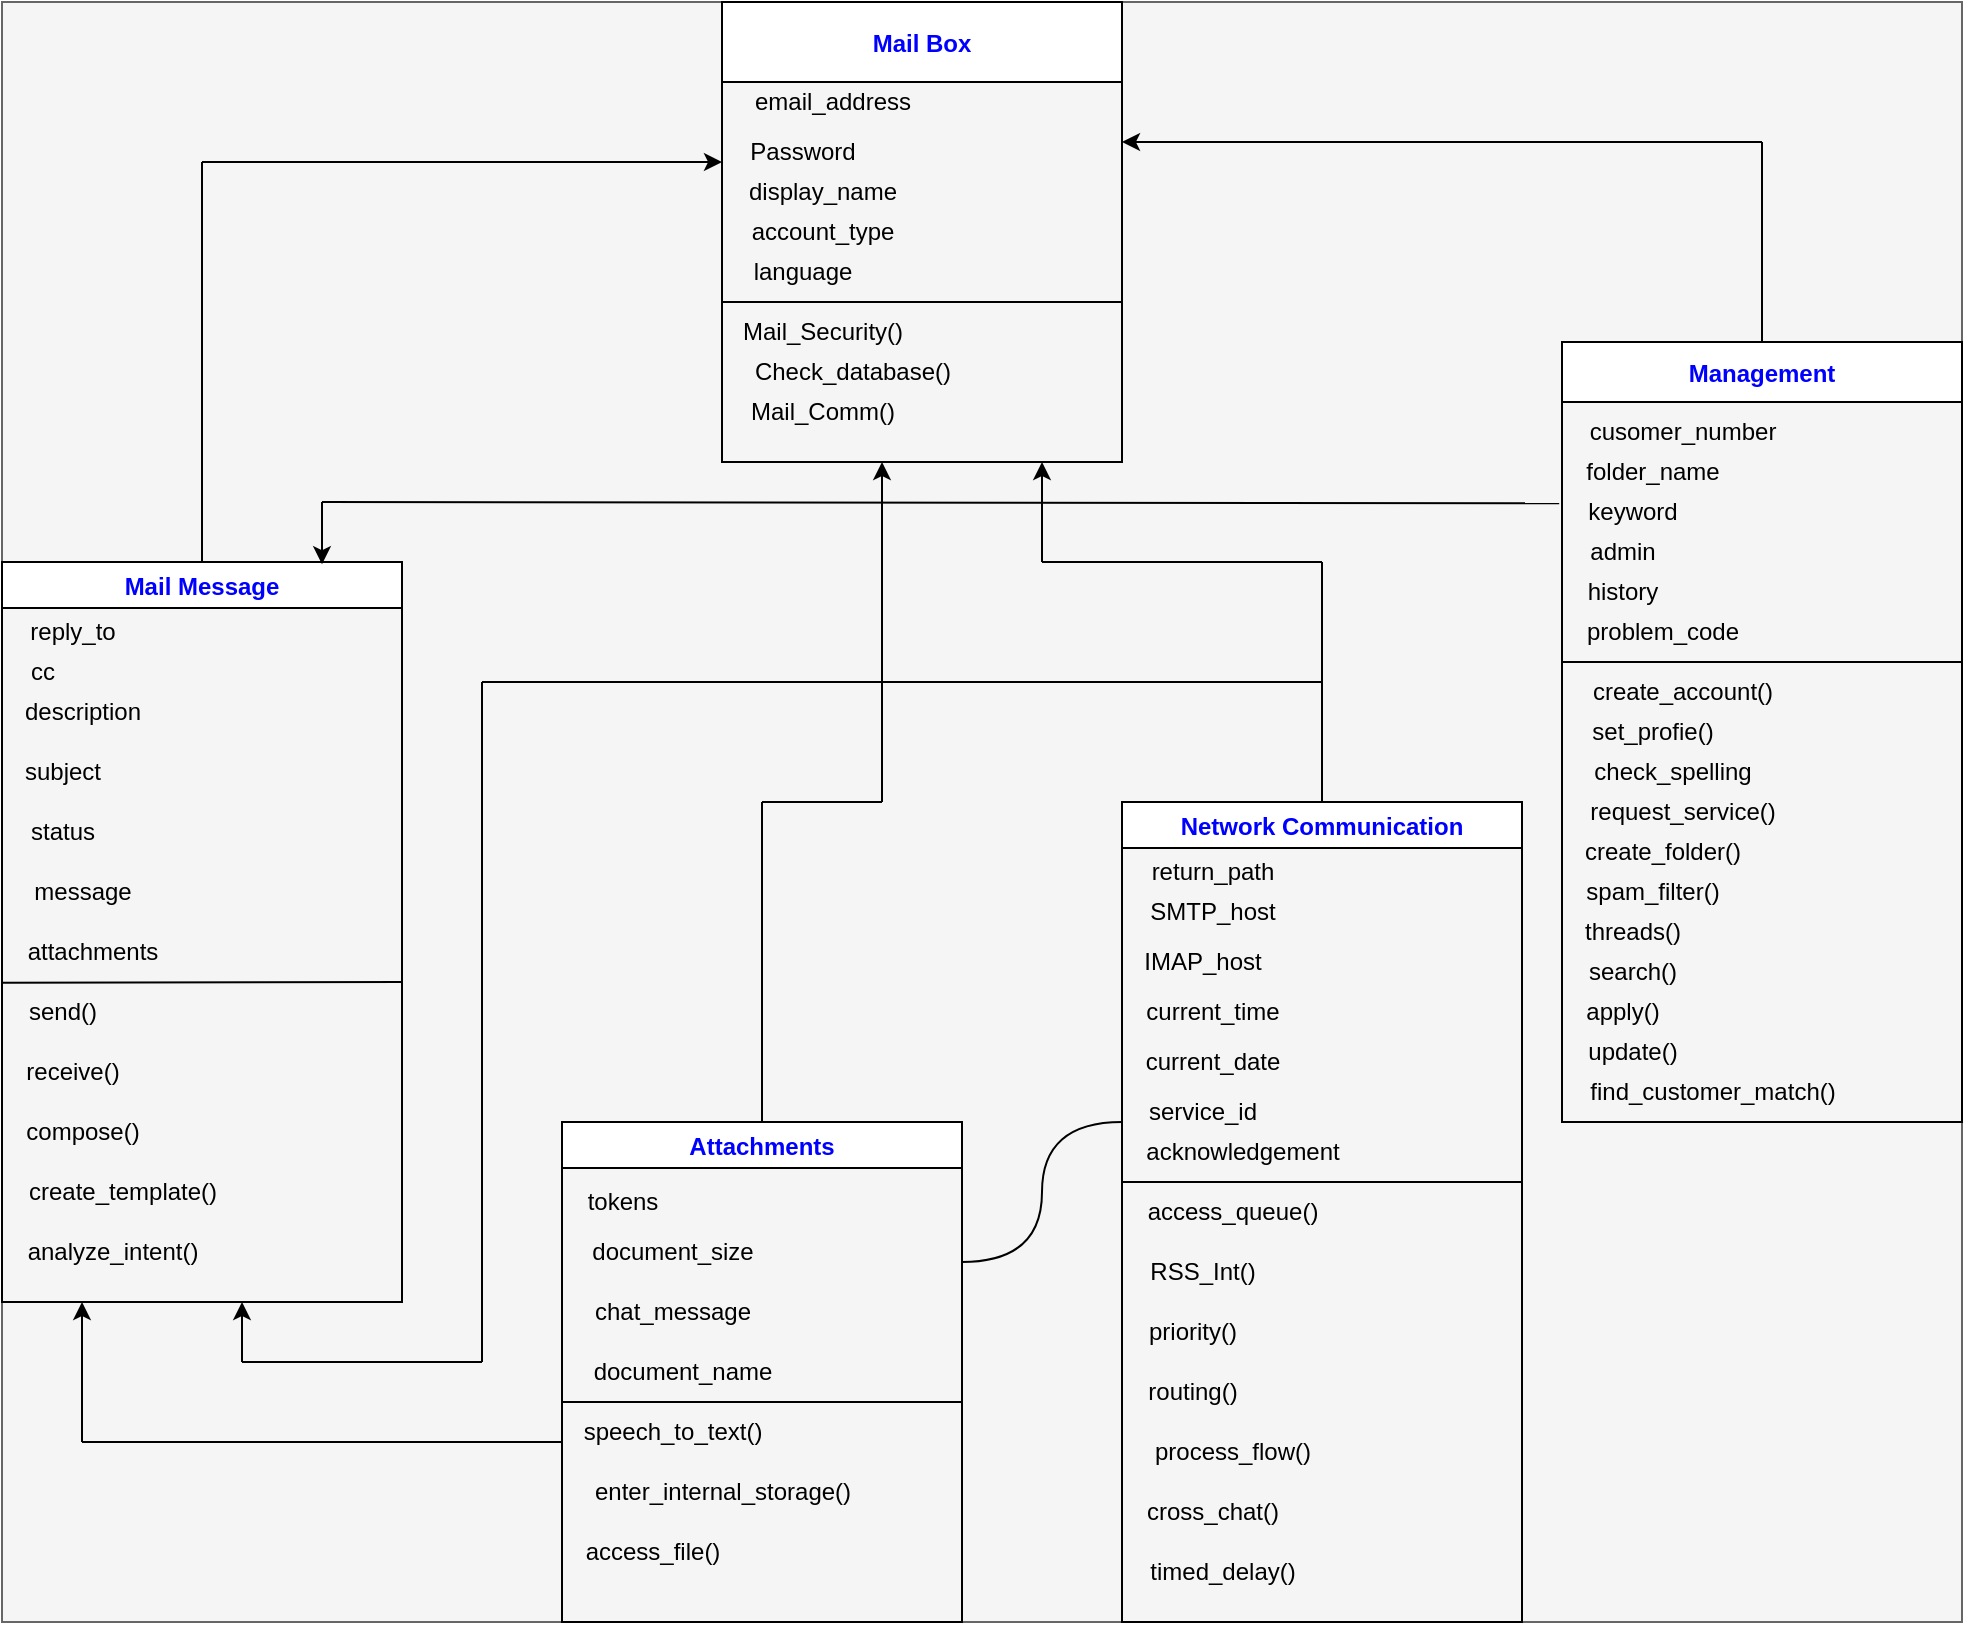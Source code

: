 <mxfile version="20.3.3" type="device"><diagram id="R2lEEEUBdFMjLlhIrx00" name="Page-1"><mxGraphModel dx="2643" dy="1003" grid="1" gridSize="10" guides="1" tooltips="1" connect="1" arrows="1" fold="1" page="1" pageScale="1" pageWidth="850" pageHeight="1100" math="0" shadow="0" extFonts="Permanent Marker^https://fonts.googleapis.com/css?family=Permanent+Marker"><root><mxCell id="0"/><mxCell id="1" parent="0"/><mxCell id="W5jD_KjYdB1bcrOyklA5-122" value="" style="group;fillColor=#f5f5f5;fontColor=#333333;strokeColor=#666666;" vertex="1" connectable="0" parent="1"><mxGeometry x="-850" width="980" height="810" as="geometry"/></mxCell><mxCell id="W5jD_KjYdB1bcrOyklA5-1" value="Mail Box" style="swimlane;startSize=40;fontColor=#0000FF;" vertex="1" parent="W5jD_KjYdB1bcrOyklA5-122"><mxGeometry x="360" width="200" height="230" as="geometry"/></mxCell><mxCell id="W5jD_KjYdB1bcrOyklA5-6" value="email_address" style="text;html=1;align=center;verticalAlign=middle;resizable=0;points=[];autosize=1;strokeColor=none;fillColor=none;" vertex="1" parent="W5jD_KjYdB1bcrOyklA5-1"><mxGeometry y="35" width="110" height="30" as="geometry"/></mxCell><mxCell id="W5jD_KjYdB1bcrOyklA5-7" value="Password" style="text;html=1;align=center;verticalAlign=middle;resizable=0;points=[];autosize=1;strokeColor=none;fillColor=none;" vertex="1" parent="W5jD_KjYdB1bcrOyklA5-1"><mxGeometry y="60" width="80" height="30" as="geometry"/></mxCell><mxCell id="W5jD_KjYdB1bcrOyklA5-8" value="display_name" style="text;html=1;align=center;verticalAlign=middle;resizable=0;points=[];autosize=1;strokeColor=none;fillColor=none;" vertex="1" parent="W5jD_KjYdB1bcrOyklA5-1"><mxGeometry y="80" width="100" height="30" as="geometry"/></mxCell><mxCell id="W5jD_KjYdB1bcrOyklA5-9" value="account_type" style="text;html=1;align=center;verticalAlign=middle;resizable=0;points=[];autosize=1;strokeColor=none;fillColor=none;" vertex="1" parent="W5jD_KjYdB1bcrOyklA5-1"><mxGeometry y="100" width="100" height="30" as="geometry"/></mxCell><mxCell id="W5jD_KjYdB1bcrOyklA5-10" value="language" style="text;html=1;align=center;verticalAlign=middle;resizable=0;points=[];autosize=1;strokeColor=none;fillColor=none;" vertex="1" parent="W5jD_KjYdB1bcrOyklA5-1"><mxGeometry y="120" width="80" height="30" as="geometry"/></mxCell><mxCell id="W5jD_KjYdB1bcrOyklA5-11" value="" style="endArrow=none;html=1;rounded=0;" edge="1" parent="W5jD_KjYdB1bcrOyklA5-1"><mxGeometry width="50" height="50" relative="1" as="geometry"><mxPoint y="150" as="sourcePoint"/><mxPoint x="200" y="150" as="targetPoint"/></mxGeometry></mxCell><mxCell id="W5jD_KjYdB1bcrOyklA5-12" value="Mail_Security()" style="text;html=1;align=center;verticalAlign=middle;resizable=0;points=[];autosize=1;strokeColor=none;fillColor=none;" vertex="1" parent="W5jD_KjYdB1bcrOyklA5-1"><mxGeometry y="150" width="100" height="30" as="geometry"/></mxCell><mxCell id="W5jD_KjYdB1bcrOyklA5-13" value="Check_database()" style="text;html=1;align=center;verticalAlign=middle;resizable=0;points=[];autosize=1;strokeColor=none;fillColor=none;" vertex="1" parent="W5jD_KjYdB1bcrOyklA5-1"><mxGeometry y="170" width="130" height="30" as="geometry"/></mxCell><mxCell id="W5jD_KjYdB1bcrOyklA5-14" value="Mail_Comm()" style="text;html=1;align=center;verticalAlign=middle;resizable=0;points=[];autosize=1;strokeColor=none;fillColor=none;" vertex="1" parent="W5jD_KjYdB1bcrOyklA5-1"><mxGeometry y="190" width="100" height="30" as="geometry"/></mxCell><mxCell id="W5jD_KjYdB1bcrOyklA5-3" value="Management" style="swimlane;startSize=30;fontColor=#0000FF;" vertex="1" parent="W5jD_KjYdB1bcrOyklA5-122"><mxGeometry x="780" y="170" width="200" height="390" as="geometry"/></mxCell><mxCell id="W5jD_KjYdB1bcrOyklA5-16" value="cusomer_number" style="text;html=1;align=center;verticalAlign=middle;resizable=0;points=[];autosize=1;strokeColor=none;fillColor=none;" vertex="1" parent="W5jD_KjYdB1bcrOyklA5-3"><mxGeometry y="30" width="120" height="30" as="geometry"/></mxCell><mxCell id="W5jD_KjYdB1bcrOyklA5-17" value="folder_name" style="text;html=1;align=center;verticalAlign=middle;resizable=0;points=[];autosize=1;strokeColor=none;fillColor=none;" vertex="1" parent="W5jD_KjYdB1bcrOyklA5-3"><mxGeometry y="50" width="90" height="30" as="geometry"/></mxCell><mxCell id="W5jD_KjYdB1bcrOyklA5-18" value="keyword" style="text;html=1;align=center;verticalAlign=middle;resizable=0;points=[];autosize=1;strokeColor=none;fillColor=none;" vertex="1" parent="W5jD_KjYdB1bcrOyklA5-3"><mxGeometry y="70" width="70" height="30" as="geometry"/></mxCell><mxCell id="W5jD_KjYdB1bcrOyklA5-19" value="admin" style="text;html=1;align=center;verticalAlign=middle;resizable=0;points=[];autosize=1;strokeColor=none;fillColor=none;" vertex="1" parent="W5jD_KjYdB1bcrOyklA5-3"><mxGeometry y="90" width="60" height="30" as="geometry"/></mxCell><mxCell id="W5jD_KjYdB1bcrOyklA5-20" value="history" style="text;html=1;align=center;verticalAlign=middle;resizable=0;points=[];autosize=1;strokeColor=none;fillColor=none;" vertex="1" parent="W5jD_KjYdB1bcrOyklA5-3"><mxGeometry y="110" width="60" height="30" as="geometry"/></mxCell><mxCell id="W5jD_KjYdB1bcrOyklA5-21" value="problem_code" style="text;html=1;align=center;verticalAlign=middle;resizable=0;points=[];autosize=1;strokeColor=none;fillColor=none;" vertex="1" parent="W5jD_KjYdB1bcrOyklA5-3"><mxGeometry y="130" width="100" height="30" as="geometry"/></mxCell><mxCell id="W5jD_KjYdB1bcrOyklA5-22" value="" style="endArrow=none;html=1;rounded=0;" edge="1" parent="W5jD_KjYdB1bcrOyklA5-3"><mxGeometry width="50" height="50" relative="1" as="geometry"><mxPoint y="160" as="sourcePoint"/><mxPoint x="200" y="160" as="targetPoint"/></mxGeometry></mxCell><mxCell id="W5jD_KjYdB1bcrOyklA5-23" value="create_account()" style="text;html=1;align=center;verticalAlign=middle;resizable=0;points=[];autosize=1;strokeColor=none;fillColor=none;" vertex="1" parent="W5jD_KjYdB1bcrOyklA5-3"><mxGeometry y="160" width="120" height="30" as="geometry"/></mxCell><mxCell id="W5jD_KjYdB1bcrOyklA5-24" value="set_profie()" style="text;html=1;align=center;verticalAlign=middle;resizable=0;points=[];autosize=1;strokeColor=none;fillColor=none;" vertex="1" parent="W5jD_KjYdB1bcrOyklA5-3"><mxGeometry y="180" width="90" height="30" as="geometry"/></mxCell><mxCell id="W5jD_KjYdB1bcrOyklA5-25" value="check_spelling" style="text;html=1;align=center;verticalAlign=middle;resizable=0;points=[];autosize=1;strokeColor=none;fillColor=none;" vertex="1" parent="W5jD_KjYdB1bcrOyklA5-3"><mxGeometry y="200" width="110" height="30" as="geometry"/></mxCell><mxCell id="W5jD_KjYdB1bcrOyklA5-26" value="request_service()" style="text;html=1;align=center;verticalAlign=middle;resizable=0;points=[];autosize=1;strokeColor=none;fillColor=none;" vertex="1" parent="W5jD_KjYdB1bcrOyklA5-3"><mxGeometry y="220" width="120" height="30" as="geometry"/></mxCell><mxCell id="W5jD_KjYdB1bcrOyklA5-27" value="create_folder()" style="text;html=1;align=center;verticalAlign=middle;resizable=0;points=[];autosize=1;strokeColor=none;fillColor=none;" vertex="1" parent="W5jD_KjYdB1bcrOyklA5-3"><mxGeometry y="240" width="100" height="30" as="geometry"/></mxCell><mxCell id="W5jD_KjYdB1bcrOyklA5-28" value="spam_filter()" style="text;html=1;align=center;verticalAlign=middle;resizable=0;points=[];autosize=1;strokeColor=none;fillColor=none;" vertex="1" parent="W5jD_KjYdB1bcrOyklA5-3"><mxGeometry y="260" width="90" height="30" as="geometry"/></mxCell><mxCell id="W5jD_KjYdB1bcrOyklA5-29" value="threads()" style="text;html=1;align=center;verticalAlign=middle;resizable=0;points=[];autosize=1;strokeColor=none;fillColor=none;" vertex="1" parent="W5jD_KjYdB1bcrOyklA5-3"><mxGeometry y="280" width="70" height="30" as="geometry"/></mxCell><mxCell id="W5jD_KjYdB1bcrOyklA5-30" value="search()" style="text;html=1;align=center;verticalAlign=middle;resizable=0;points=[];autosize=1;strokeColor=none;fillColor=none;" vertex="1" parent="W5jD_KjYdB1bcrOyklA5-3"><mxGeometry y="300" width="70" height="30" as="geometry"/></mxCell><mxCell id="W5jD_KjYdB1bcrOyklA5-31" value="apply()" style="text;html=1;align=center;verticalAlign=middle;resizable=0;points=[];autosize=1;strokeColor=none;fillColor=none;" vertex="1" parent="W5jD_KjYdB1bcrOyklA5-3"><mxGeometry y="320" width="60" height="30" as="geometry"/></mxCell><mxCell id="W5jD_KjYdB1bcrOyklA5-32" value="update()" style="text;html=1;align=center;verticalAlign=middle;resizable=0;points=[];autosize=1;strokeColor=none;fillColor=none;" vertex="1" parent="W5jD_KjYdB1bcrOyklA5-3"><mxGeometry y="340" width="70" height="30" as="geometry"/></mxCell><mxCell id="W5jD_KjYdB1bcrOyklA5-33" value="find_customer_match()" style="text;html=1;align=center;verticalAlign=middle;resizable=0;points=[];autosize=1;strokeColor=none;fillColor=none;" vertex="1" parent="W5jD_KjYdB1bcrOyklA5-3"><mxGeometry y="360" width="150" height="30" as="geometry"/></mxCell><mxCell id="W5jD_KjYdB1bcrOyklA5-85" value="" style="group" vertex="1" connectable="0" parent="W5jD_KjYdB1bcrOyklA5-122"><mxGeometry x="280" y="560" width="200" height="250" as="geometry"/></mxCell><mxCell id="W5jD_KjYdB1bcrOyklA5-4" value="Attachments" style="swimlane;fontColor=#0000FF;" vertex="1" parent="W5jD_KjYdB1bcrOyklA5-85"><mxGeometry width="200" height="250" as="geometry"/></mxCell><mxCell id="W5jD_KjYdB1bcrOyklA5-84" value="" style="group" vertex="1" connectable="0" parent="W5jD_KjYdB1bcrOyklA5-4"><mxGeometry y="25" width="160" height="205" as="geometry"/></mxCell><mxCell id="W5jD_KjYdB1bcrOyklA5-49" value="tokens" style="text;html=1;align=center;verticalAlign=middle;resizable=0;points=[];autosize=1;strokeColor=none;fillColor=none;" vertex="1" parent="W5jD_KjYdB1bcrOyklA5-84"><mxGeometry width="60" height="30" as="geometry"/></mxCell><mxCell id="W5jD_KjYdB1bcrOyklA5-50" value="document_size" style="text;html=1;align=center;verticalAlign=middle;resizable=0;points=[];autosize=1;strokeColor=none;fillColor=none;" vertex="1" parent="W5jD_KjYdB1bcrOyklA5-84"><mxGeometry y="25" width="110" height="30" as="geometry"/></mxCell><mxCell id="W5jD_KjYdB1bcrOyklA5-51" value="chat_message" style="text;html=1;align=center;verticalAlign=middle;resizable=0;points=[];autosize=1;strokeColor=none;fillColor=none;" vertex="1" parent="W5jD_KjYdB1bcrOyklA5-84"><mxGeometry y="55" width="110" height="30" as="geometry"/></mxCell><mxCell id="W5jD_KjYdB1bcrOyklA5-52" value="document_name" style="text;html=1;align=center;verticalAlign=middle;resizable=0;points=[];autosize=1;strokeColor=none;fillColor=none;" vertex="1" parent="W5jD_KjYdB1bcrOyklA5-84"><mxGeometry y="85" width="120" height="30" as="geometry"/></mxCell><mxCell id="W5jD_KjYdB1bcrOyklA5-54" value="speech_to_text()" style="text;html=1;align=center;verticalAlign=middle;resizable=0;points=[];autosize=1;strokeColor=none;fillColor=none;" vertex="1" parent="W5jD_KjYdB1bcrOyklA5-84"><mxGeometry y="115" width="110" height="30" as="geometry"/></mxCell><mxCell id="W5jD_KjYdB1bcrOyklA5-55" value="enter_internal_storage()" style="text;html=1;align=center;verticalAlign=middle;resizable=0;points=[];autosize=1;strokeColor=none;fillColor=none;" vertex="1" parent="W5jD_KjYdB1bcrOyklA5-84"><mxGeometry y="145" width="160" height="30" as="geometry"/></mxCell><mxCell id="W5jD_KjYdB1bcrOyklA5-56" value="access_file()" style="text;html=1;align=center;verticalAlign=middle;resizable=0;points=[];autosize=1;strokeColor=none;fillColor=none;" vertex="1" parent="W5jD_KjYdB1bcrOyklA5-84"><mxGeometry y="175" width="90" height="30" as="geometry"/></mxCell><mxCell id="W5jD_KjYdB1bcrOyklA5-82" value="" style="endArrow=none;html=1;rounded=0;" edge="1" parent="W5jD_KjYdB1bcrOyklA5-85"><mxGeometry width="50" height="50" relative="1" as="geometry"><mxPoint y="140" as="sourcePoint"/><mxPoint x="200" y="140" as="targetPoint"/></mxGeometry></mxCell><mxCell id="W5jD_KjYdB1bcrOyklA5-86" value="" style="group" vertex="1" connectable="0" parent="W5jD_KjYdB1bcrOyklA5-122"><mxGeometry y="280" width="200" height="370" as="geometry"/></mxCell><mxCell id="W5jD_KjYdB1bcrOyklA5-2" value="Mail Message" style="swimlane;fontColor=#0000FF;" vertex="1" parent="W5jD_KjYdB1bcrOyklA5-86"><mxGeometry width="200" height="370" as="geometry"/></mxCell><mxCell id="W5jD_KjYdB1bcrOyklA5-57" value="reply_to" style="text;html=1;align=center;verticalAlign=middle;resizable=0;points=[];autosize=1;strokeColor=none;fillColor=none;" vertex="1" parent="W5jD_KjYdB1bcrOyklA5-2"><mxGeometry y="20" width="70" height="30" as="geometry"/></mxCell><mxCell id="W5jD_KjYdB1bcrOyklA5-58" value="cc" style="text;html=1;align=center;verticalAlign=middle;resizable=0;points=[];autosize=1;strokeColor=none;fillColor=none;" vertex="1" parent="W5jD_KjYdB1bcrOyklA5-2"><mxGeometry y="40" width="40" height="30" as="geometry"/></mxCell><mxCell id="W5jD_KjYdB1bcrOyklA5-59" value="description" style="text;html=1;align=center;verticalAlign=middle;resizable=0;points=[];autosize=1;strokeColor=none;fillColor=none;" vertex="1" parent="W5jD_KjYdB1bcrOyklA5-2"><mxGeometry y="60" width="80" height="30" as="geometry"/></mxCell><mxCell id="W5jD_KjYdB1bcrOyklA5-60" value="subject" style="text;html=1;align=center;verticalAlign=middle;resizable=0;points=[];autosize=1;strokeColor=none;fillColor=none;" vertex="1" parent="W5jD_KjYdB1bcrOyklA5-2"><mxGeometry y="90" width="60" height="30" as="geometry"/></mxCell><mxCell id="W5jD_KjYdB1bcrOyklA5-61" value="status" style="text;html=1;align=center;verticalAlign=middle;resizable=0;points=[];autosize=1;strokeColor=none;fillColor=none;" vertex="1" parent="W5jD_KjYdB1bcrOyklA5-2"><mxGeometry y="120" width="60" height="30" as="geometry"/></mxCell><mxCell id="W5jD_KjYdB1bcrOyklA5-62" value="message" style="text;html=1;align=center;verticalAlign=middle;resizable=0;points=[];autosize=1;strokeColor=none;fillColor=none;" vertex="1" parent="W5jD_KjYdB1bcrOyklA5-2"><mxGeometry y="150" width="80" height="30" as="geometry"/></mxCell><mxCell id="W5jD_KjYdB1bcrOyklA5-63" value="attachments" style="text;html=1;align=center;verticalAlign=middle;resizable=0;points=[];autosize=1;strokeColor=none;fillColor=none;" vertex="1" parent="W5jD_KjYdB1bcrOyklA5-2"><mxGeometry y="180" width="90" height="30" as="geometry"/></mxCell><mxCell id="W5jD_KjYdB1bcrOyklA5-65" value="send()" style="text;html=1;align=center;verticalAlign=middle;resizable=0;points=[];autosize=1;strokeColor=none;fillColor=none;" vertex="1" parent="W5jD_KjYdB1bcrOyklA5-2"><mxGeometry y="210" width="60" height="30" as="geometry"/></mxCell><mxCell id="W5jD_KjYdB1bcrOyklA5-76" value="receive()" style="text;html=1;align=center;verticalAlign=middle;resizable=0;points=[];autosize=1;strokeColor=none;fillColor=none;" vertex="1" parent="W5jD_KjYdB1bcrOyklA5-2"><mxGeometry y="240" width="70" height="30" as="geometry"/></mxCell><mxCell id="W5jD_KjYdB1bcrOyklA5-77" value="compose()" style="text;html=1;align=center;verticalAlign=middle;resizable=0;points=[];autosize=1;strokeColor=none;fillColor=none;" vertex="1" parent="W5jD_KjYdB1bcrOyklA5-2"><mxGeometry y="270" width="80" height="30" as="geometry"/></mxCell><mxCell id="W5jD_KjYdB1bcrOyklA5-78" value="create_template()" style="text;html=1;align=center;verticalAlign=middle;resizable=0;points=[];autosize=1;strokeColor=none;fillColor=none;" vertex="1" parent="W5jD_KjYdB1bcrOyklA5-2"><mxGeometry y="300" width="120" height="30" as="geometry"/></mxCell><mxCell id="W5jD_KjYdB1bcrOyklA5-79" value="analyze_intent()" style="text;html=1;align=center;verticalAlign=middle;resizable=0;points=[];autosize=1;strokeColor=none;fillColor=none;" vertex="1" parent="W5jD_KjYdB1bcrOyklA5-2"><mxGeometry y="330" width="110" height="30" as="geometry"/></mxCell><mxCell id="W5jD_KjYdB1bcrOyklA5-83" value="" style="endArrow=none;html=1;rounded=0;exitX=-0.006;exitY=0.011;exitDx=0;exitDy=0;exitPerimeter=0;" edge="1" parent="W5jD_KjYdB1bcrOyklA5-86" source="W5jD_KjYdB1bcrOyklA5-65"><mxGeometry width="50" height="50" relative="1" as="geometry"><mxPoint x="180" y="220" as="sourcePoint"/><mxPoint x="200" y="210" as="targetPoint"/></mxGeometry></mxCell><mxCell id="W5jD_KjYdB1bcrOyklA5-88" value="" style="group" vertex="1" connectable="0" parent="W5jD_KjYdB1bcrOyklA5-122"><mxGeometry x="560" y="400" width="200" height="410" as="geometry"/></mxCell><mxCell id="W5jD_KjYdB1bcrOyklA5-5" value="Network Communication" style="swimlane;fontColor=#0000FF;" vertex="1" parent="W5jD_KjYdB1bcrOyklA5-88"><mxGeometry width="200" height="410" as="geometry"/></mxCell><mxCell id="W5jD_KjYdB1bcrOyklA5-87" value="" style="group" vertex="1" connectable="0" parent="W5jD_KjYdB1bcrOyklA5-5"><mxGeometry y="20" width="120" height="380" as="geometry"/></mxCell><mxCell id="W5jD_KjYdB1bcrOyklA5-35" value="SMTP_host" style="text;html=1;align=center;verticalAlign=middle;resizable=0;points=[];autosize=1;strokeColor=none;fillColor=none;" vertex="1" parent="W5jD_KjYdB1bcrOyklA5-87"><mxGeometry y="20" width="90" height="30" as="geometry"/></mxCell><mxCell id="W5jD_KjYdB1bcrOyklA5-36" value="IMAP_host" style="text;html=1;align=center;verticalAlign=middle;resizable=0;points=[];autosize=1;strokeColor=none;fillColor=none;" vertex="1" parent="W5jD_KjYdB1bcrOyklA5-87"><mxGeometry y="45" width="80" height="30" as="geometry"/></mxCell><mxCell id="W5jD_KjYdB1bcrOyklA5-37" value="current_time" style="text;html=1;align=center;verticalAlign=middle;resizable=0;points=[];autosize=1;strokeColor=none;fillColor=none;" vertex="1" parent="W5jD_KjYdB1bcrOyklA5-87"><mxGeometry y="70" width="90" height="30" as="geometry"/></mxCell><mxCell id="W5jD_KjYdB1bcrOyklA5-38" value="current_date" style="text;html=1;align=center;verticalAlign=middle;resizable=0;points=[];autosize=1;strokeColor=none;fillColor=none;" vertex="1" parent="W5jD_KjYdB1bcrOyklA5-87"><mxGeometry y="95" width="90" height="30" as="geometry"/></mxCell><mxCell id="W5jD_KjYdB1bcrOyklA5-39" value="acknowledgement" style="text;html=1;align=center;verticalAlign=middle;resizable=0;points=[];autosize=1;strokeColor=none;fillColor=none;" vertex="1" parent="W5jD_KjYdB1bcrOyklA5-87"><mxGeometry y="140" width="120" height="30" as="geometry"/></mxCell><mxCell id="W5jD_KjYdB1bcrOyklA5-40" value="service_id" style="text;html=1;align=center;verticalAlign=middle;resizable=0;points=[];autosize=1;strokeColor=none;fillColor=none;" vertex="1" parent="W5jD_KjYdB1bcrOyklA5-87"><mxGeometry y="120" width="80" height="30" as="geometry"/></mxCell><mxCell id="W5jD_KjYdB1bcrOyklA5-34" value="return_path" style="text;html=1;align=center;verticalAlign=middle;resizable=0;points=[];autosize=1;strokeColor=none;fillColor=none;" vertex="1" parent="W5jD_KjYdB1bcrOyklA5-87"><mxGeometry width="90" height="30" as="geometry"/></mxCell><mxCell id="W5jD_KjYdB1bcrOyklA5-42" value="access_queue()" style="text;html=1;align=center;verticalAlign=middle;resizable=0;points=[];autosize=1;strokeColor=none;fillColor=none;" vertex="1" parent="W5jD_KjYdB1bcrOyklA5-87"><mxGeometry y="170" width="110" height="30" as="geometry"/></mxCell><mxCell id="W5jD_KjYdB1bcrOyklA5-44" value="priority()" style="text;html=1;align=center;verticalAlign=middle;resizable=0;points=[];autosize=1;strokeColor=none;fillColor=none;" vertex="1" parent="W5jD_KjYdB1bcrOyklA5-87"><mxGeometry y="230" width="70" height="30" as="geometry"/></mxCell><mxCell id="W5jD_KjYdB1bcrOyklA5-45" value="routing()" style="text;html=1;align=center;verticalAlign=middle;resizable=0;points=[];autosize=1;strokeColor=none;fillColor=none;" vertex="1" parent="W5jD_KjYdB1bcrOyklA5-87"><mxGeometry y="260" width="70" height="30" as="geometry"/></mxCell><mxCell id="W5jD_KjYdB1bcrOyklA5-46" value="process_flow()" style="text;html=1;align=center;verticalAlign=middle;resizable=0;points=[];autosize=1;strokeColor=none;fillColor=none;" vertex="1" parent="W5jD_KjYdB1bcrOyklA5-87"><mxGeometry y="290" width="110" height="30" as="geometry"/></mxCell><mxCell id="W5jD_KjYdB1bcrOyklA5-43" value="RSS_Int()" style="text;html=1;align=center;verticalAlign=middle;resizable=0;points=[];autosize=1;strokeColor=none;fillColor=none;" vertex="1" parent="W5jD_KjYdB1bcrOyklA5-87"><mxGeometry y="200" width="80" height="30" as="geometry"/></mxCell><mxCell id="W5jD_KjYdB1bcrOyklA5-47" value="cross_chat()" style="text;html=1;align=center;verticalAlign=middle;resizable=0;points=[];autosize=1;strokeColor=none;fillColor=none;" vertex="1" parent="W5jD_KjYdB1bcrOyklA5-87"><mxGeometry y="320" width="90" height="30" as="geometry"/></mxCell><mxCell id="W5jD_KjYdB1bcrOyklA5-48" value="timed_delay()" style="text;html=1;align=center;verticalAlign=middle;resizable=0;points=[];autosize=1;strokeColor=none;fillColor=none;" vertex="1" parent="W5jD_KjYdB1bcrOyklA5-87"><mxGeometry y="350" width="100" height="30" as="geometry"/></mxCell><mxCell id="W5jD_KjYdB1bcrOyklA5-80" value="" style="endArrow=none;html=1;rounded=0;" edge="1" parent="W5jD_KjYdB1bcrOyklA5-88"><mxGeometry width="50" height="50" relative="1" as="geometry"><mxPoint y="190" as="sourcePoint"/><mxPoint x="200" y="190" as="targetPoint"/></mxGeometry></mxCell><mxCell id="W5jD_KjYdB1bcrOyklA5-99" value="" style="edgeStyle=orthogonalEdgeStyle;curved=1;rounded=0;orthogonalLoop=1;jettySize=auto;html=1;entryX=0;entryY=0.667;entryDx=0;entryDy=0;entryPerimeter=0;endArrow=none;endFill=0;" edge="1" parent="W5jD_KjYdB1bcrOyklA5-122" target="W5jD_KjYdB1bcrOyklA5-40"><mxGeometry relative="1" as="geometry"><mxPoint x="480" y="630" as="sourcePoint"/><Array as="points"><mxPoint x="520" y="630"/><mxPoint x="520" y="560"/></Array></mxGeometry></mxCell><mxCell id="W5jD_KjYdB1bcrOyklA5-101" value="" style="endArrow=none;html=1;rounded=0;curved=1;" edge="1" parent="W5jD_KjYdB1bcrOyklA5-122"><mxGeometry width="50" height="50" relative="1" as="geometry"><mxPoint x="40" y="720" as="sourcePoint"/><mxPoint x="280" y="720" as="targetPoint"/></mxGeometry></mxCell><mxCell id="W5jD_KjYdB1bcrOyklA5-102" value="" style="endArrow=classic;html=1;rounded=0;curved=1;" edge="1" parent="W5jD_KjYdB1bcrOyklA5-122"><mxGeometry width="50" height="50" relative="1" as="geometry"><mxPoint x="40" y="720" as="sourcePoint"/><mxPoint x="40" y="650" as="targetPoint"/></mxGeometry></mxCell><mxCell id="W5jD_KjYdB1bcrOyklA5-103" value="" style="endArrow=none;html=1;rounded=0;curved=1;exitX=0.5;exitY=0;exitDx=0;exitDy=0;" edge="1" parent="W5jD_KjYdB1bcrOyklA5-122" source="W5jD_KjYdB1bcrOyklA5-2"><mxGeometry width="50" height="50" relative="1" as="geometry"><mxPoint x="380" y="350" as="sourcePoint"/><mxPoint x="100" y="80" as="targetPoint"/></mxGeometry></mxCell><mxCell id="W5jD_KjYdB1bcrOyklA5-104" value="" style="endArrow=classic;html=1;rounded=0;curved=1;entryX=0;entryY=0;entryDx=0;entryDy=0;entryPerimeter=0;" edge="1" parent="W5jD_KjYdB1bcrOyklA5-122" target="W5jD_KjYdB1bcrOyklA5-8"><mxGeometry width="50" height="50" relative="1" as="geometry"><mxPoint x="100" y="80" as="sourcePoint"/><mxPoint x="270" y="140" as="targetPoint"/></mxGeometry></mxCell><mxCell id="W5jD_KjYdB1bcrOyklA5-105" value="" style="endArrow=none;html=1;rounded=0;curved=1;entryX=0.5;entryY=0;entryDx=0;entryDy=0;" edge="1" parent="W5jD_KjYdB1bcrOyklA5-122" target="W5jD_KjYdB1bcrOyklA5-3"><mxGeometry width="50" height="50" relative="1" as="geometry"><mxPoint x="880" y="70" as="sourcePoint"/><mxPoint x="690" y="200" as="targetPoint"/></mxGeometry></mxCell><mxCell id="W5jD_KjYdB1bcrOyklA5-106" value="" style="endArrow=classic;html=1;rounded=0;curved=1;" edge="1" parent="W5jD_KjYdB1bcrOyklA5-122"><mxGeometry width="50" height="50" relative="1" as="geometry"><mxPoint x="880" y="70" as="sourcePoint"/><mxPoint x="560" y="70" as="targetPoint"/></mxGeometry></mxCell><mxCell id="W5jD_KjYdB1bcrOyklA5-107" value="" style="endArrow=none;html=1;rounded=0;curved=1;entryX=0.5;entryY=0;entryDx=0;entryDy=0;" edge="1" parent="W5jD_KjYdB1bcrOyklA5-122" target="W5jD_KjYdB1bcrOyklA5-5"><mxGeometry width="50" height="50" relative="1" as="geometry"><mxPoint x="660" y="280" as="sourcePoint"/><mxPoint x="690" y="420" as="targetPoint"/></mxGeometry></mxCell><mxCell id="W5jD_KjYdB1bcrOyklA5-109" value="" style="endArrow=none;html=1;rounded=0;curved=1;" edge="1" parent="W5jD_KjYdB1bcrOyklA5-122"><mxGeometry width="50" height="50" relative="1" as="geometry"><mxPoint x="520" y="280" as="sourcePoint"/><mxPoint x="660" y="280" as="targetPoint"/></mxGeometry></mxCell><mxCell id="W5jD_KjYdB1bcrOyklA5-110" value="" style="endArrow=classic;html=1;rounded=0;curved=1;" edge="1" parent="W5jD_KjYdB1bcrOyklA5-122"><mxGeometry width="50" height="50" relative="1" as="geometry"><mxPoint x="520" y="280" as="sourcePoint"/><mxPoint x="520" y="230" as="targetPoint"/></mxGeometry></mxCell><mxCell id="W5jD_KjYdB1bcrOyklA5-111" value="" style="endArrow=none;html=1;rounded=0;curved=1;exitX=0.5;exitY=0;exitDx=0;exitDy=0;" edge="1" parent="W5jD_KjYdB1bcrOyklA5-122" source="W5jD_KjYdB1bcrOyklA5-4"><mxGeometry width="50" height="50" relative="1" as="geometry"><mxPoint x="640" y="470" as="sourcePoint"/><mxPoint x="380" y="400" as="targetPoint"/></mxGeometry></mxCell><mxCell id="W5jD_KjYdB1bcrOyklA5-113" value="" style="endArrow=none;html=1;rounded=0;curved=1;" edge="1" parent="W5jD_KjYdB1bcrOyklA5-122"><mxGeometry width="50" height="50" relative="1" as="geometry"><mxPoint x="380" y="400" as="sourcePoint"/><mxPoint x="440" y="400" as="targetPoint"/></mxGeometry></mxCell><mxCell id="W5jD_KjYdB1bcrOyklA5-114" value="" style="endArrow=classic;html=1;rounded=0;curved=1;" edge="1" parent="W5jD_KjYdB1bcrOyklA5-122"><mxGeometry width="50" height="50" relative="1" as="geometry"><mxPoint x="440" y="400" as="sourcePoint"/><mxPoint x="440" y="230" as="targetPoint"/></mxGeometry></mxCell><mxCell id="W5jD_KjYdB1bcrOyklA5-115" value="" style="endArrow=none;html=1;rounded=0;curved=1;" edge="1" parent="W5jD_KjYdB1bcrOyklA5-122"><mxGeometry width="50" height="50" relative="1" as="geometry"><mxPoint x="240" y="340" as="sourcePoint"/><mxPoint x="660" y="340" as="targetPoint"/></mxGeometry></mxCell><mxCell id="W5jD_KjYdB1bcrOyklA5-116" value="" style="endArrow=none;html=1;rounded=0;curved=1;" edge="1" parent="W5jD_KjYdB1bcrOyklA5-122"><mxGeometry width="50" height="50" relative="1" as="geometry"><mxPoint x="240" y="680" as="sourcePoint"/><mxPoint x="240" y="340" as="targetPoint"/></mxGeometry></mxCell><mxCell id="W5jD_KjYdB1bcrOyklA5-117" value="" style="endArrow=none;html=1;rounded=0;curved=1;" edge="1" parent="W5jD_KjYdB1bcrOyklA5-122"><mxGeometry width="50" height="50" relative="1" as="geometry"><mxPoint x="120" y="680" as="sourcePoint"/><mxPoint x="240" y="680" as="targetPoint"/></mxGeometry></mxCell><mxCell id="W5jD_KjYdB1bcrOyklA5-118" value="" style="endArrow=classic;html=1;rounded=0;curved=1;" edge="1" parent="W5jD_KjYdB1bcrOyklA5-122"><mxGeometry width="50" height="50" relative="1" as="geometry"><mxPoint x="120" y="680" as="sourcePoint"/><mxPoint x="120" y="650" as="targetPoint"/></mxGeometry></mxCell><mxCell id="W5jD_KjYdB1bcrOyklA5-119" value="" style="endArrow=none;html=1;rounded=0;curved=1;entryX=-0.02;entryY=0.354;entryDx=0;entryDy=0;entryPerimeter=0;" edge="1" parent="W5jD_KjYdB1bcrOyklA5-122" target="W5jD_KjYdB1bcrOyklA5-18"><mxGeometry width="50" height="50" relative="1" as="geometry"><mxPoint x="160" y="250" as="sourcePoint"/><mxPoint x="690" y="420" as="targetPoint"/></mxGeometry></mxCell><mxCell id="W5jD_KjYdB1bcrOyklA5-120" value="" style="endArrow=classic;html=1;rounded=0;curved=1;entryX=0.8;entryY=0.003;entryDx=0;entryDy=0;entryPerimeter=0;" edge="1" parent="W5jD_KjYdB1bcrOyklA5-122" target="W5jD_KjYdB1bcrOyklA5-2"><mxGeometry width="50" height="50" relative="1" as="geometry"><mxPoint x="160" y="250" as="sourcePoint"/><mxPoint x="190" y="210" as="targetPoint"/></mxGeometry></mxCell></root></mxGraphModel></diagram></mxfile>